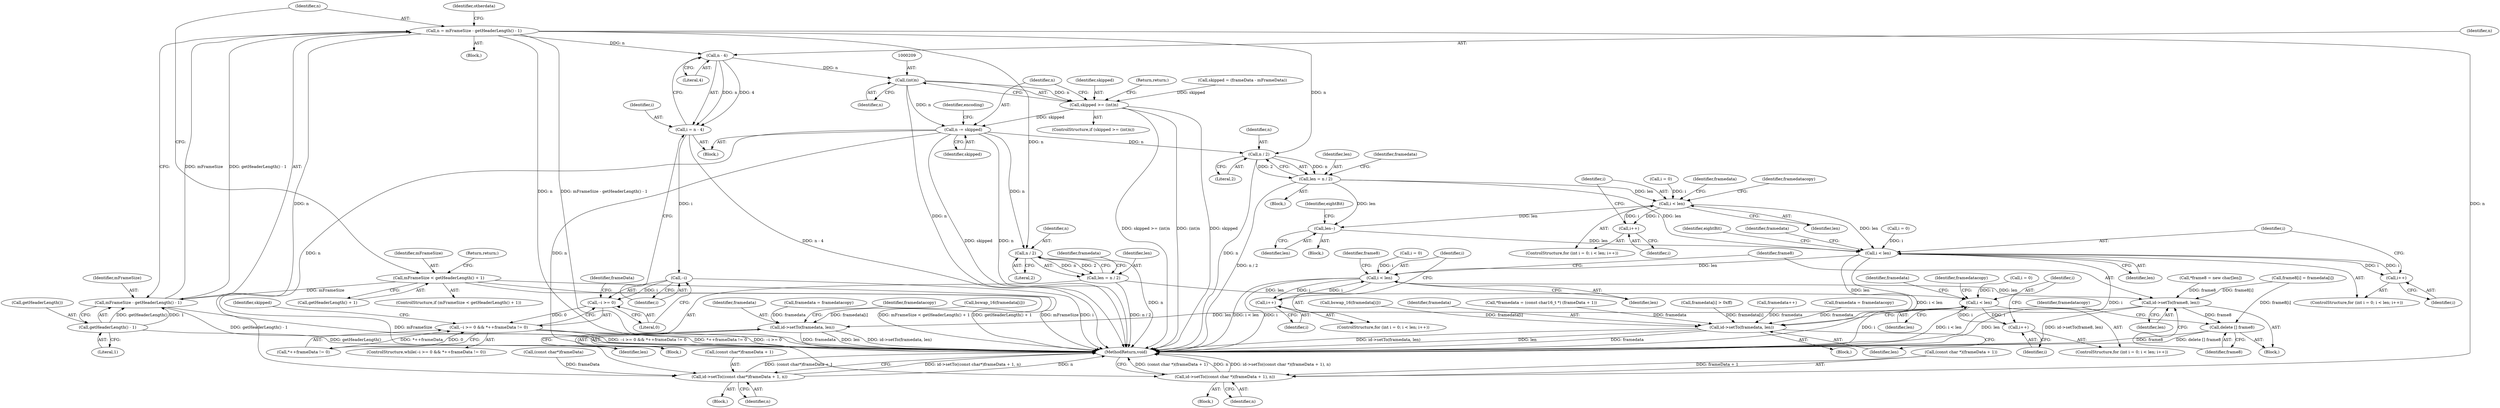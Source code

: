 digraph "1_Android_6d0249be2275fd4086783f259f4e2c54722a7c55_0@integer" {
"1000169" [label="(Call,n = mFrameSize - getHeaderLength() - 1)"];
"1000171" [label="(Call,mFrameSize - getHeaderLength() - 1)"];
"1000161" [label="(Call,mFrameSize < getHeaderLength() + 1)"];
"1000173" [label="(Call,getHeaderLength() - 1)"];
"1000185" [label="(Call,n - 4)"];
"1000183" [label="(Call,i = n - 4)"];
"1000191" [label="(Call,--i)"];
"1000190" [label="(Call,--i >= 0)"];
"1000189" [label="(Call,--i >= 0 && *++frameData != 0)"];
"1000208" [label="(Call,(int)n)"];
"1000206" [label="(Call,skipped >= (int)n)"];
"1000213" [label="(Call,n -= skipped)"];
"1000221" [label="(Call,id->setTo((const char*)frameData + 1, n))"];
"1000234" [label="(Call,id->setTo((const char *)(frameData + 1), n))"];
"1000250" [label="(Call,n / 2)"];
"1000248" [label="(Call,len = n / 2)"];
"1000274" [label="(Call,i < len)"];
"1000277" [label="(Call,i++)"];
"1000291" [label="(Call,id->setTo(framedata, len))"];
"1000310" [label="(Call,n / 2)"];
"1000308" [label="(Call,len = n / 2)"];
"1000340" [label="(Call,i < len)"];
"1000343" [label="(Call,i++)"];
"1000365" [label="(Call,len--)"];
"1000376" [label="(Call,i < len)"];
"1000379" [label="(Call,i++)"];
"1000406" [label="(Call,i < len)"];
"1000409" [label="(Call,i++)"];
"1000419" [label="(Call,id->setTo(frame8, len))"];
"1000422" [label="(Call,delete [] frame8)"];
"1000426" [label="(Call,id->setTo(framedata, len))"];
"1000175" [label="(Literal,1)"];
"1000350" [label="(Call,bswap_16(framedata[i]))"];
"1000161" [label="(Call,mFrameSize < getHeaderLength() + 1)"];
"1000169" [label="(Call,n = mFrameSize - getHeaderLength() - 1)"];
"1000407" [label="(Identifier,i)"];
"1000362" [label="(Block,)"];
"1000419" [label="(Call,id->setTo(frame8, len))"];
"1000191" [label="(Call,--i)"];
"1000210" [label="(Identifier,n)"];
"1000177" [label="(Identifier,otherdata)"];
"1000233" [label="(Block,)"];
"1000183" [label="(Call,i = n - 4)"];
"1000194" [label="(Call,*++frameData != 0)"];
"1000235" [label="(Call,(const char *)(frameData + 1))"];
"1000246" [label="(Block,)"];
"1000190" [label="(Call,--i >= 0)"];
"1000213" [label="(Call,n -= skipped)"];
"1000276" [label="(Identifier,len)"];
"1000431" [label="(Identifier,framedatacopy)"];
"1000274" [label="(Call,i < len)"];
"1000312" [label="(Literal,2)"];
"1000427" [label="(Identifier,framedata)"];
"1000308" [label="(Call,len = n / 2)"];
"1000414" [label="(Identifier,frame8)"];
"1000212" [label="(Return,return;)"];
"1000197" [label="(Identifier,frameData)"];
"1000220" [label="(Block,)"];
"1000269" [label="(ControlStructure,for (int i = 0; i < len; i++))"];
"1000277" [label="(Call,i++)"];
"1000376" [label="(Call,i < len)"];
"1000421" [label="(Identifier,len)"];
"1000234" [label="(Call,id->setTo((const char *)(frameData + 1), n))"];
"1000403" [label="(Call,i = 0)"];
"1000187" [label="(Literal,4)"];
"1000288" [label="(Call,framedata = framedatacopy)"];
"1000343" [label="(Call,i++)"];
"1000214" [label="(Identifier,n)"];
"1000296" [label="(Identifier,framedatacopy)"];
"1000410" [label="(Identifier,i)"];
"1000162" [label="(Identifier,mFrameSize)"];
"1000412" [label="(Call,frame8[i] = framedata[i])"];
"1000275" [label="(Identifier,i)"];
"1000208" [label="(Call,(int)n)"];
"1000379" [label="(Call,i++)"];
"1000206" [label="(Call,skipped >= (int)n)"];
"1000309" [label="(Identifier,len)"];
"1000420" [label="(Identifier,frame8)"];
"1000340" [label="(Call,i < len)"];
"1000385" [label="(Identifier,framedata)"];
"1000284" [label="(Call,bswap_16(framedata[i]))"];
"1000373" [label="(Call,i = 0)"];
"1000167" [label="(Return,return;)"];
"1000337" [label="(Call,i = 0)"];
"1000250" [label="(Call,n / 2)"];
"1000423" [label="(Identifier,frame8)"];
"1000314" [label="(Call,*framedata = (const char16_t *) (frameData + 1))"];
"1000227" [label="(Identifier,n)"];
"1000172" [label="(Identifier,mFrameSize)"];
"1000186" [label="(Identifier,n)"];
"1000365" [label="(Call,len--)"];
"1000425" [label="(Block,)"];
"1000406" [label="(Call,i < len)"];
"1000371" [label="(ControlStructure,for (int i = 0; i < len; i++))"];
"1000251" [label="(Identifier,n)"];
"1000342" [label="(Identifier,len)"];
"1000401" [label="(ControlStructure,for (int i = 0; i < len; i++))"];
"1000426" [label="(Call,id->setTo(framedata, len))"];
"1000282" [label="(Identifier,framedatacopy)"];
"1000380" [label="(Identifier,i)"];
"1000377" [label="(Identifier,i)"];
"1000248" [label="(Call,len = n / 2)"];
"1000271" [label="(Call,i = 0)"];
"1000378" [label="(Identifier,len)"];
"1000292" [label="(Identifier,framedata)"];
"1000185" [label="(Call,n - 4)"];
"1000436" [label="(MethodReturn,void)"];
"1000335" [label="(ControlStructure,for (int i = 0; i < len; i++))"];
"1000223" [label="(Call,(const char*)frameData)"];
"1000189" [label="(Call,--i >= 0 && *++frameData != 0)"];
"1000173" [label="(Call,getHeaderLength() - 1)"];
"1000344" [label="(Identifier,i)"];
"1000192" [label="(Identifier,i)"];
"1000240" [label="(Identifier,n)"];
"1000293" [label="(Identifier,len)"];
"1000394" [label="(Identifier,eightBit)"];
"1000201" [label="(Identifier,skipped)"];
"1000341" [label="(Identifier,i)"];
"1000395" [label="(Block,)"];
"1000383" [label="(Call,framedata[i] > 0xff)"];
"1000408" [label="(Identifier,len)"];
"1000249" [label="(Identifier,len)"];
"1000222" [label="(Call,(const char*)frameData + 1)"];
"1000289" [label="(Identifier,framedata)"];
"1000205" [label="(ControlStructure,if (skipped >= (int)n))"];
"1000409" [label="(Call,i++)"];
"1000184" [label="(Identifier,i)"];
"1000160" [label="(ControlStructure,if (mFrameSize < getHeaderLength() + 1))"];
"1000315" [label="(Identifier,framedata)"];
"1000278" [label="(Identifier,i)"];
"1000103" [label="(Block,)"];
"1000428" [label="(Identifier,len)"];
"1000221" [label="(Call,id->setTo((const char*)frameData + 1, n))"];
"1000174" [label="(Call,getHeaderLength())"];
"1000215" [label="(Identifier,skipped)"];
"1000355" [label="(Identifier,framedata)"];
"1000311" [label="(Identifier,n)"];
"1000363" [label="(Call,framedata++)"];
"1000171" [label="(Call,mFrameSize - getHeaderLength() - 1)"];
"1000193" [label="(Literal,0)"];
"1000369" [label="(Identifier,eightBit)"];
"1000310" [label="(Call,n / 2)"];
"1000200" [label="(Call,skipped = (frameData - mFrameData))"];
"1000207" [label="(Identifier,skipped)"];
"1000397" [label="(Call,*frame8 = new char[len])"];
"1000170" [label="(Identifier,n)"];
"1000178" [label="(Block,)"];
"1000291" [label="(Call,id->setTo(framedata, len))"];
"1000348" [label="(Identifier,framedatacopy)"];
"1000306" [label="(Block,)"];
"1000188" [label="(ControlStructure,while(--i >= 0 && *++frameData != 0))"];
"1000422" [label="(Call,delete [] frame8)"];
"1000354" [label="(Call,framedata = framedatacopy)"];
"1000163" [label="(Call,getHeaderLength() + 1)"];
"1000218" [label="(Identifier,encoding)"];
"1000252" [label="(Literal,2)"];
"1000366" [label="(Identifier,len)"];
"1000255" [label="(Identifier,framedata)"];
"1000169" -> "1000103"  [label="AST: "];
"1000169" -> "1000171"  [label="CFG: "];
"1000170" -> "1000169"  [label="AST: "];
"1000171" -> "1000169"  [label="AST: "];
"1000177" -> "1000169"  [label="CFG: "];
"1000169" -> "1000436"  [label="DDG: mFrameSize - getHeaderLength() - 1"];
"1000169" -> "1000436"  [label="DDG: n"];
"1000171" -> "1000169"  [label="DDG: mFrameSize"];
"1000171" -> "1000169"  [label="DDG: getHeaderLength() - 1"];
"1000169" -> "1000185"  [label="DDG: n"];
"1000169" -> "1000221"  [label="DDG: n"];
"1000169" -> "1000234"  [label="DDG: n"];
"1000169" -> "1000250"  [label="DDG: n"];
"1000169" -> "1000310"  [label="DDG: n"];
"1000171" -> "1000173"  [label="CFG: "];
"1000172" -> "1000171"  [label="AST: "];
"1000173" -> "1000171"  [label="AST: "];
"1000171" -> "1000436"  [label="DDG: mFrameSize"];
"1000171" -> "1000436"  [label="DDG: getHeaderLength() - 1"];
"1000161" -> "1000171"  [label="DDG: mFrameSize"];
"1000173" -> "1000171"  [label="DDG: getHeaderLength()"];
"1000173" -> "1000171"  [label="DDG: 1"];
"1000161" -> "1000160"  [label="AST: "];
"1000161" -> "1000163"  [label="CFG: "];
"1000162" -> "1000161"  [label="AST: "];
"1000163" -> "1000161"  [label="AST: "];
"1000167" -> "1000161"  [label="CFG: "];
"1000170" -> "1000161"  [label="CFG: "];
"1000161" -> "1000436"  [label="DDG: getHeaderLength() + 1"];
"1000161" -> "1000436"  [label="DDG: mFrameSize"];
"1000161" -> "1000436"  [label="DDG: mFrameSize < getHeaderLength() + 1"];
"1000173" -> "1000175"  [label="CFG: "];
"1000174" -> "1000173"  [label="AST: "];
"1000175" -> "1000173"  [label="AST: "];
"1000173" -> "1000436"  [label="DDG: getHeaderLength()"];
"1000185" -> "1000183"  [label="AST: "];
"1000185" -> "1000187"  [label="CFG: "];
"1000186" -> "1000185"  [label="AST: "];
"1000187" -> "1000185"  [label="AST: "];
"1000183" -> "1000185"  [label="CFG: "];
"1000185" -> "1000183"  [label="DDG: n"];
"1000185" -> "1000183"  [label="DDG: 4"];
"1000185" -> "1000208"  [label="DDG: n"];
"1000183" -> "1000178"  [label="AST: "];
"1000184" -> "1000183"  [label="AST: "];
"1000192" -> "1000183"  [label="CFG: "];
"1000183" -> "1000436"  [label="DDG: n - 4"];
"1000183" -> "1000191"  [label="DDG: i"];
"1000191" -> "1000190"  [label="AST: "];
"1000191" -> "1000192"  [label="CFG: "];
"1000192" -> "1000191"  [label="AST: "];
"1000193" -> "1000191"  [label="CFG: "];
"1000191" -> "1000436"  [label="DDG: i"];
"1000191" -> "1000190"  [label="DDG: i"];
"1000190" -> "1000189"  [label="AST: "];
"1000190" -> "1000193"  [label="CFG: "];
"1000193" -> "1000190"  [label="AST: "];
"1000197" -> "1000190"  [label="CFG: "];
"1000189" -> "1000190"  [label="CFG: "];
"1000190" -> "1000189"  [label="DDG: 0"];
"1000189" -> "1000188"  [label="AST: "];
"1000189" -> "1000194"  [label="CFG: "];
"1000194" -> "1000189"  [label="AST: "];
"1000201" -> "1000189"  [label="CFG: "];
"1000189" -> "1000436"  [label="DDG: *++frameData != 0"];
"1000189" -> "1000436"  [label="DDG: --i >= 0"];
"1000189" -> "1000436"  [label="DDG: --i >= 0 && *++frameData != 0"];
"1000194" -> "1000189"  [label="DDG: *++frameData"];
"1000194" -> "1000189"  [label="DDG: 0"];
"1000208" -> "1000206"  [label="AST: "];
"1000208" -> "1000210"  [label="CFG: "];
"1000209" -> "1000208"  [label="AST: "];
"1000210" -> "1000208"  [label="AST: "];
"1000206" -> "1000208"  [label="CFG: "];
"1000208" -> "1000436"  [label="DDG: n"];
"1000208" -> "1000206"  [label="DDG: n"];
"1000208" -> "1000213"  [label="DDG: n"];
"1000206" -> "1000205"  [label="AST: "];
"1000207" -> "1000206"  [label="AST: "];
"1000212" -> "1000206"  [label="CFG: "];
"1000214" -> "1000206"  [label="CFG: "];
"1000206" -> "1000436"  [label="DDG: skipped >= (int)n"];
"1000206" -> "1000436"  [label="DDG: (int)n"];
"1000206" -> "1000436"  [label="DDG: skipped"];
"1000200" -> "1000206"  [label="DDG: skipped"];
"1000206" -> "1000213"  [label="DDG: skipped"];
"1000213" -> "1000178"  [label="AST: "];
"1000213" -> "1000215"  [label="CFG: "];
"1000214" -> "1000213"  [label="AST: "];
"1000215" -> "1000213"  [label="AST: "];
"1000218" -> "1000213"  [label="CFG: "];
"1000213" -> "1000436"  [label="DDG: n"];
"1000213" -> "1000436"  [label="DDG: skipped"];
"1000213" -> "1000221"  [label="DDG: n"];
"1000213" -> "1000234"  [label="DDG: n"];
"1000213" -> "1000250"  [label="DDG: n"];
"1000213" -> "1000310"  [label="DDG: n"];
"1000221" -> "1000220"  [label="AST: "];
"1000221" -> "1000227"  [label="CFG: "];
"1000222" -> "1000221"  [label="AST: "];
"1000227" -> "1000221"  [label="AST: "];
"1000436" -> "1000221"  [label="CFG: "];
"1000221" -> "1000436"  [label="DDG: id->setTo((const char*)frameData + 1, n)"];
"1000221" -> "1000436"  [label="DDG: n"];
"1000221" -> "1000436"  [label="DDG: (const char*)frameData + 1"];
"1000223" -> "1000221"  [label="DDG: frameData"];
"1000234" -> "1000233"  [label="AST: "];
"1000234" -> "1000240"  [label="CFG: "];
"1000235" -> "1000234"  [label="AST: "];
"1000240" -> "1000234"  [label="AST: "];
"1000436" -> "1000234"  [label="CFG: "];
"1000234" -> "1000436"  [label="DDG: (const char *)(frameData + 1)"];
"1000234" -> "1000436"  [label="DDG: n"];
"1000234" -> "1000436"  [label="DDG: id->setTo((const char *)(frameData + 1), n)"];
"1000235" -> "1000234"  [label="DDG: frameData + 1"];
"1000250" -> "1000248"  [label="AST: "];
"1000250" -> "1000252"  [label="CFG: "];
"1000251" -> "1000250"  [label="AST: "];
"1000252" -> "1000250"  [label="AST: "];
"1000248" -> "1000250"  [label="CFG: "];
"1000250" -> "1000436"  [label="DDG: n"];
"1000250" -> "1000248"  [label="DDG: n"];
"1000250" -> "1000248"  [label="DDG: 2"];
"1000248" -> "1000246"  [label="AST: "];
"1000249" -> "1000248"  [label="AST: "];
"1000255" -> "1000248"  [label="CFG: "];
"1000248" -> "1000436"  [label="DDG: n / 2"];
"1000248" -> "1000274"  [label="DDG: len"];
"1000274" -> "1000269"  [label="AST: "];
"1000274" -> "1000276"  [label="CFG: "];
"1000275" -> "1000274"  [label="AST: "];
"1000276" -> "1000274"  [label="AST: "];
"1000282" -> "1000274"  [label="CFG: "];
"1000289" -> "1000274"  [label="CFG: "];
"1000274" -> "1000436"  [label="DDG: i"];
"1000274" -> "1000436"  [label="DDG: i < len"];
"1000277" -> "1000274"  [label="DDG: i"];
"1000271" -> "1000274"  [label="DDG: i"];
"1000274" -> "1000277"  [label="DDG: i"];
"1000274" -> "1000291"  [label="DDG: len"];
"1000277" -> "1000269"  [label="AST: "];
"1000277" -> "1000278"  [label="CFG: "];
"1000278" -> "1000277"  [label="AST: "];
"1000275" -> "1000277"  [label="CFG: "];
"1000291" -> "1000246"  [label="AST: "];
"1000291" -> "1000293"  [label="CFG: "];
"1000292" -> "1000291"  [label="AST: "];
"1000293" -> "1000291"  [label="AST: "];
"1000296" -> "1000291"  [label="CFG: "];
"1000291" -> "1000436"  [label="DDG: id->setTo(framedata, len)"];
"1000291" -> "1000436"  [label="DDG: framedata"];
"1000291" -> "1000436"  [label="DDG: len"];
"1000284" -> "1000291"  [label="DDG: framedata[i]"];
"1000288" -> "1000291"  [label="DDG: framedata"];
"1000310" -> "1000308"  [label="AST: "];
"1000310" -> "1000312"  [label="CFG: "];
"1000311" -> "1000310"  [label="AST: "];
"1000312" -> "1000310"  [label="AST: "];
"1000308" -> "1000310"  [label="CFG: "];
"1000310" -> "1000436"  [label="DDG: n"];
"1000310" -> "1000308"  [label="DDG: n"];
"1000310" -> "1000308"  [label="DDG: 2"];
"1000308" -> "1000306"  [label="AST: "];
"1000309" -> "1000308"  [label="AST: "];
"1000315" -> "1000308"  [label="CFG: "];
"1000308" -> "1000436"  [label="DDG: n / 2"];
"1000308" -> "1000340"  [label="DDG: len"];
"1000308" -> "1000365"  [label="DDG: len"];
"1000308" -> "1000376"  [label="DDG: len"];
"1000340" -> "1000335"  [label="AST: "];
"1000340" -> "1000342"  [label="CFG: "];
"1000341" -> "1000340"  [label="AST: "];
"1000342" -> "1000340"  [label="AST: "];
"1000348" -> "1000340"  [label="CFG: "];
"1000355" -> "1000340"  [label="CFG: "];
"1000343" -> "1000340"  [label="DDG: i"];
"1000337" -> "1000340"  [label="DDG: i"];
"1000340" -> "1000343"  [label="DDG: i"];
"1000340" -> "1000365"  [label="DDG: len"];
"1000340" -> "1000376"  [label="DDG: len"];
"1000343" -> "1000335"  [label="AST: "];
"1000343" -> "1000344"  [label="CFG: "];
"1000344" -> "1000343"  [label="AST: "];
"1000341" -> "1000343"  [label="CFG: "];
"1000365" -> "1000362"  [label="AST: "];
"1000365" -> "1000366"  [label="CFG: "];
"1000366" -> "1000365"  [label="AST: "];
"1000369" -> "1000365"  [label="CFG: "];
"1000365" -> "1000376"  [label="DDG: len"];
"1000376" -> "1000371"  [label="AST: "];
"1000376" -> "1000378"  [label="CFG: "];
"1000377" -> "1000376"  [label="AST: "];
"1000378" -> "1000376"  [label="AST: "];
"1000385" -> "1000376"  [label="CFG: "];
"1000394" -> "1000376"  [label="CFG: "];
"1000376" -> "1000436"  [label="DDG: i < len"];
"1000376" -> "1000436"  [label="DDG: i"];
"1000379" -> "1000376"  [label="DDG: i"];
"1000373" -> "1000376"  [label="DDG: i"];
"1000376" -> "1000379"  [label="DDG: i"];
"1000376" -> "1000406"  [label="DDG: len"];
"1000376" -> "1000426"  [label="DDG: len"];
"1000379" -> "1000371"  [label="AST: "];
"1000379" -> "1000380"  [label="CFG: "];
"1000380" -> "1000379"  [label="AST: "];
"1000377" -> "1000379"  [label="CFG: "];
"1000406" -> "1000401"  [label="AST: "];
"1000406" -> "1000408"  [label="CFG: "];
"1000407" -> "1000406"  [label="AST: "];
"1000408" -> "1000406"  [label="AST: "];
"1000414" -> "1000406"  [label="CFG: "];
"1000420" -> "1000406"  [label="CFG: "];
"1000406" -> "1000436"  [label="DDG: i"];
"1000406" -> "1000436"  [label="DDG: i < len"];
"1000403" -> "1000406"  [label="DDG: i"];
"1000409" -> "1000406"  [label="DDG: i"];
"1000406" -> "1000409"  [label="DDG: i"];
"1000406" -> "1000419"  [label="DDG: len"];
"1000409" -> "1000401"  [label="AST: "];
"1000409" -> "1000410"  [label="CFG: "];
"1000410" -> "1000409"  [label="AST: "];
"1000407" -> "1000409"  [label="CFG: "];
"1000419" -> "1000395"  [label="AST: "];
"1000419" -> "1000421"  [label="CFG: "];
"1000420" -> "1000419"  [label="AST: "];
"1000421" -> "1000419"  [label="AST: "];
"1000423" -> "1000419"  [label="CFG: "];
"1000419" -> "1000436"  [label="DDG: len"];
"1000419" -> "1000436"  [label="DDG: id->setTo(frame8, len)"];
"1000397" -> "1000419"  [label="DDG: frame8"];
"1000412" -> "1000419"  [label="DDG: frame8[i]"];
"1000419" -> "1000422"  [label="DDG: frame8"];
"1000422" -> "1000395"  [label="AST: "];
"1000422" -> "1000423"  [label="CFG: "];
"1000423" -> "1000422"  [label="AST: "];
"1000431" -> "1000422"  [label="CFG: "];
"1000422" -> "1000436"  [label="DDG: frame8"];
"1000422" -> "1000436"  [label="DDG: delete [] frame8"];
"1000412" -> "1000422"  [label="DDG: frame8[i]"];
"1000426" -> "1000425"  [label="AST: "];
"1000426" -> "1000428"  [label="CFG: "];
"1000427" -> "1000426"  [label="AST: "];
"1000428" -> "1000426"  [label="AST: "];
"1000431" -> "1000426"  [label="CFG: "];
"1000426" -> "1000436"  [label="DDG: len"];
"1000426" -> "1000436"  [label="DDG: framedata"];
"1000426" -> "1000436"  [label="DDG: id->setTo(framedata, len)"];
"1000314" -> "1000426"  [label="DDG: framedata"];
"1000350" -> "1000426"  [label="DDG: framedata[i]"];
"1000383" -> "1000426"  [label="DDG: framedata[i]"];
"1000363" -> "1000426"  [label="DDG: framedata"];
"1000354" -> "1000426"  [label="DDG: framedata"];
}
